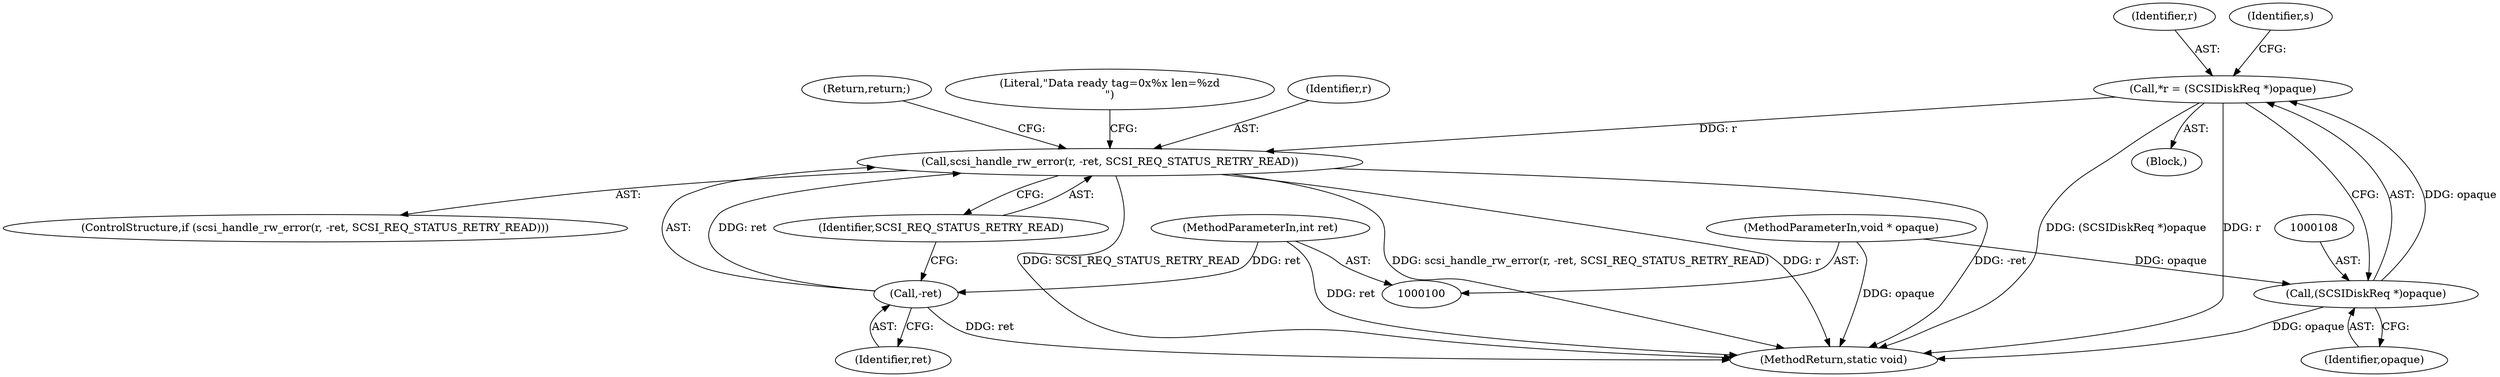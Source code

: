 digraph "0_qemu_103b40f51e4012b3b0ad20f615562a1806d7f49a@pointer" {
"1000150" [label="(Call,scsi_handle_rw_error(r, -ret, SCSI_REQ_STATUS_RETRY_READ))"];
"1000105" [label="(Call,*r = (SCSIDiskReq *)opaque)"];
"1000107" [label="(Call,(SCSIDiskReq *)opaque)"];
"1000101" [label="(MethodParameterIn,void * opaque)"];
"1000152" [label="(Call,-ret)"];
"1000102" [label="(MethodParameterIn,int ret)"];
"1000150" [label="(Call,scsi_handle_rw_error(r, -ret, SCSI_REQ_STATUS_RETRY_READ))"];
"1000109" [label="(Identifier,opaque)"];
"1000152" [label="(Call,-ret)"];
"1000101" [label="(MethodParameterIn,void * opaque)"];
"1000149" [label="(ControlStructure,if (scsi_handle_rw_error(r, -ret, SCSI_REQ_STATUS_RETRY_READ)))"];
"1000106" [label="(Identifier,r)"];
"1000154" [label="(Identifier,SCSI_REQ_STATUS_RETRY_READ)"];
"1000151" [label="(Identifier,r)"];
"1000112" [label="(Identifier,s)"];
"1000103" [label="(Block,)"];
"1000153" [label="(Identifier,ret)"];
"1000102" [label="(MethodParameterIn,int ret)"];
"1000198" [label="(MethodReturn,static void)"];
"1000156" [label="(Return,return;)"];
"1000105" [label="(Call,*r = (SCSIDiskReq *)opaque)"];
"1000158" [label="(Literal,\"Data ready tag=0x%x len=%zd\n\")"];
"1000107" [label="(Call,(SCSIDiskReq *)opaque)"];
"1000150" -> "1000149"  [label="AST: "];
"1000150" -> "1000154"  [label="CFG: "];
"1000151" -> "1000150"  [label="AST: "];
"1000152" -> "1000150"  [label="AST: "];
"1000154" -> "1000150"  [label="AST: "];
"1000156" -> "1000150"  [label="CFG: "];
"1000158" -> "1000150"  [label="CFG: "];
"1000150" -> "1000198"  [label="DDG: SCSI_REQ_STATUS_RETRY_READ"];
"1000150" -> "1000198"  [label="DDG: scsi_handle_rw_error(r, -ret, SCSI_REQ_STATUS_RETRY_READ)"];
"1000150" -> "1000198"  [label="DDG: r"];
"1000150" -> "1000198"  [label="DDG: -ret"];
"1000105" -> "1000150"  [label="DDG: r"];
"1000152" -> "1000150"  [label="DDG: ret"];
"1000105" -> "1000103"  [label="AST: "];
"1000105" -> "1000107"  [label="CFG: "];
"1000106" -> "1000105"  [label="AST: "];
"1000107" -> "1000105"  [label="AST: "];
"1000112" -> "1000105"  [label="CFG: "];
"1000105" -> "1000198"  [label="DDG: (SCSIDiskReq *)opaque"];
"1000105" -> "1000198"  [label="DDG: r"];
"1000107" -> "1000105"  [label="DDG: opaque"];
"1000107" -> "1000109"  [label="CFG: "];
"1000108" -> "1000107"  [label="AST: "];
"1000109" -> "1000107"  [label="AST: "];
"1000107" -> "1000198"  [label="DDG: opaque"];
"1000101" -> "1000107"  [label="DDG: opaque"];
"1000101" -> "1000100"  [label="AST: "];
"1000101" -> "1000198"  [label="DDG: opaque"];
"1000152" -> "1000153"  [label="CFG: "];
"1000153" -> "1000152"  [label="AST: "];
"1000154" -> "1000152"  [label="CFG: "];
"1000152" -> "1000198"  [label="DDG: ret"];
"1000102" -> "1000152"  [label="DDG: ret"];
"1000102" -> "1000100"  [label="AST: "];
"1000102" -> "1000198"  [label="DDG: ret"];
}
